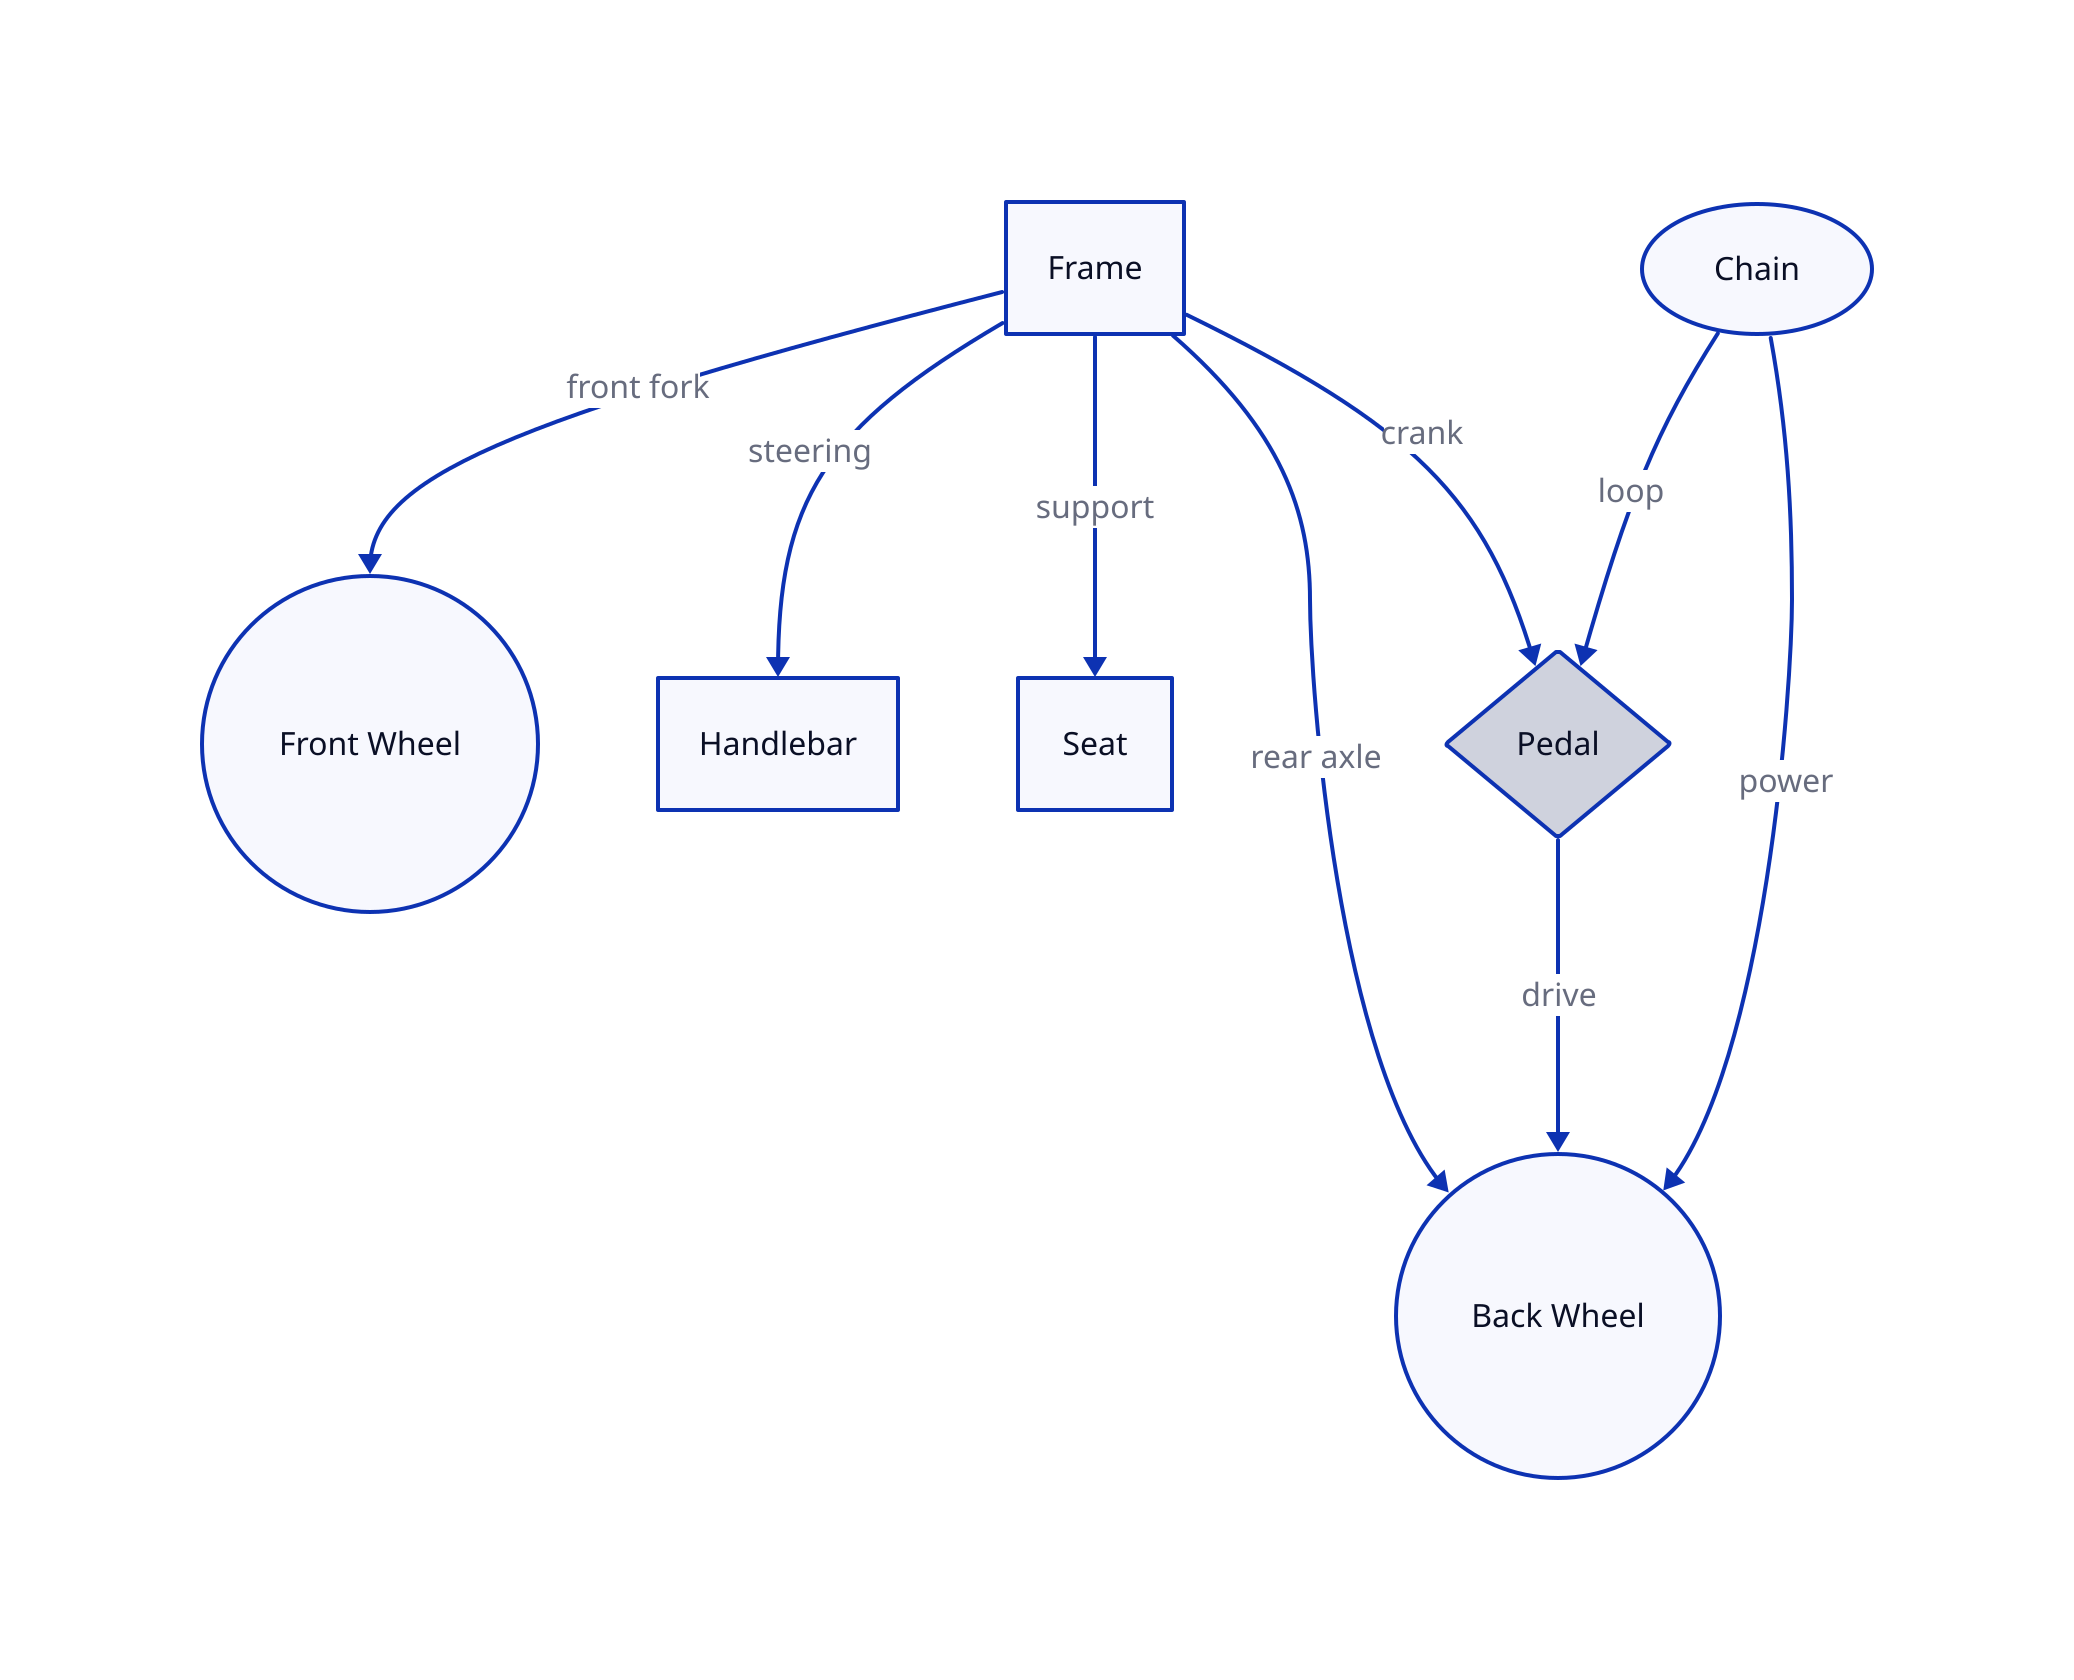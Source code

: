 frame: {
  shape: rectangle
  label: "Frame"
}

front_wheel: {
  shape: circle
  label: "Front Wheel"
}

back_wheel: {
  shape: circle
  label: "Back Wheel"
}

handlebar: {
  shape: rectangle
  label: "Handlebar"
}

seat: {
  shape: rectangle
  label: "Seat"
}

pedal: {
  shape: diamond
  label: "Pedal"
}

chain: {
  shape: oval
  label: "Chain"
}

# Connections
frame -> front_wheel: "front fork"
frame -> back_wheel: "rear axle"
frame -> handlebar: "steering"
frame -> seat: "support"
frame -> pedal: "crank"
pedal -> back_wheel: "drive"
chain -> back_wheel: "power"
chain -> pedal: "loop" 